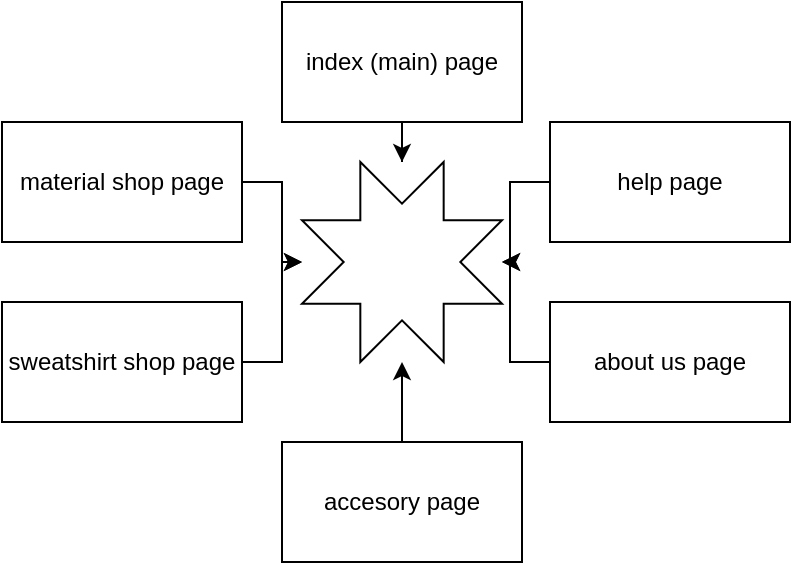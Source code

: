 <mxfile version="24.2.5" type="device">
  <diagram name="Page-1" id="ASptpMLjJY1tWcrFLGC7">
    <mxGraphModel dx="989" dy="509" grid="1" gridSize="10" guides="1" tooltips="1" connect="1" arrows="1" fold="1" page="1" pageScale="1" pageWidth="827" pageHeight="1169" math="0" shadow="0">
      <root>
        <mxCell id="0" />
        <mxCell id="1" parent="0" />
        <mxCell id="HbkSaEsXiyKGqW21RSDz-21" style="edgeStyle=orthogonalEdgeStyle;rounded=0;orthogonalLoop=1;jettySize=auto;html=1;" edge="1" parent="1" source="HbkSaEsXiyKGqW21RSDz-1" target="HbkSaEsXiyKGqW21RSDz-15">
          <mxGeometry relative="1" as="geometry" />
        </mxCell>
        <mxCell id="HbkSaEsXiyKGqW21RSDz-1" value="index (main) page" style="rounded=0;whiteSpace=wrap;html=1;" vertex="1" parent="1">
          <mxGeometry x="280" y="130" width="120" height="60" as="geometry" />
        </mxCell>
        <mxCell id="HbkSaEsXiyKGqW21RSDz-20" style="edgeStyle=orthogonalEdgeStyle;rounded=0;orthogonalLoop=1;jettySize=auto;html=1;" edge="1" parent="1" source="HbkSaEsXiyKGqW21RSDz-2" target="HbkSaEsXiyKGqW21RSDz-15">
          <mxGeometry relative="1" as="geometry" />
        </mxCell>
        <mxCell id="HbkSaEsXiyKGqW21RSDz-2" value="sweatshirt shop page" style="rounded=0;whiteSpace=wrap;html=1;" vertex="1" parent="1">
          <mxGeometry x="140" y="280" width="120" height="60" as="geometry" />
        </mxCell>
        <mxCell id="HbkSaEsXiyKGqW21RSDz-16" style="edgeStyle=orthogonalEdgeStyle;rounded=0;orthogonalLoop=1;jettySize=auto;html=1;" edge="1" parent="1" source="HbkSaEsXiyKGqW21RSDz-3" target="HbkSaEsXiyKGqW21RSDz-15">
          <mxGeometry relative="1" as="geometry" />
        </mxCell>
        <mxCell id="HbkSaEsXiyKGqW21RSDz-3" value="material shop page" style="rounded=0;whiteSpace=wrap;html=1;" vertex="1" parent="1">
          <mxGeometry x="140" y="190" width="120" height="60" as="geometry" />
        </mxCell>
        <mxCell id="HbkSaEsXiyKGqW21RSDz-22" style="edgeStyle=orthogonalEdgeStyle;rounded=0;orthogonalLoop=1;jettySize=auto;html=1;" edge="1" parent="1" source="HbkSaEsXiyKGqW21RSDz-4" target="HbkSaEsXiyKGqW21RSDz-15">
          <mxGeometry relative="1" as="geometry" />
        </mxCell>
        <mxCell id="HbkSaEsXiyKGqW21RSDz-4" value="help page" style="rounded=0;whiteSpace=wrap;html=1;" vertex="1" parent="1">
          <mxGeometry x="414" y="190" width="120" height="60" as="geometry" />
        </mxCell>
        <mxCell id="HbkSaEsXiyKGqW21RSDz-23" style="edgeStyle=orthogonalEdgeStyle;rounded=0;orthogonalLoop=1;jettySize=auto;html=1;" edge="1" parent="1" source="HbkSaEsXiyKGqW21RSDz-5" target="HbkSaEsXiyKGqW21RSDz-15">
          <mxGeometry relative="1" as="geometry" />
        </mxCell>
        <mxCell id="HbkSaEsXiyKGqW21RSDz-5" value="about us page" style="rounded=0;whiteSpace=wrap;html=1;" vertex="1" parent="1">
          <mxGeometry x="414" y="280" width="120" height="60" as="geometry" />
        </mxCell>
        <mxCell id="HbkSaEsXiyKGqW21RSDz-19" style="edgeStyle=orthogonalEdgeStyle;rounded=0;orthogonalLoop=1;jettySize=auto;html=1;" edge="1" parent="1" source="HbkSaEsXiyKGqW21RSDz-6" target="HbkSaEsXiyKGqW21RSDz-15">
          <mxGeometry relative="1" as="geometry" />
        </mxCell>
        <mxCell id="HbkSaEsXiyKGqW21RSDz-6" value="accesory page" style="rounded=0;whiteSpace=wrap;html=1;" vertex="1" parent="1">
          <mxGeometry x="280" y="350" width="120" height="60" as="geometry" />
        </mxCell>
        <mxCell id="HbkSaEsXiyKGqW21RSDz-15" value="" style="verticalLabelPosition=bottom;verticalAlign=top;html=1;shape=mxgraph.basic.8_point_star" vertex="1" parent="1">
          <mxGeometry x="290" y="210" width="100" height="100" as="geometry" />
        </mxCell>
      </root>
    </mxGraphModel>
  </diagram>
</mxfile>
